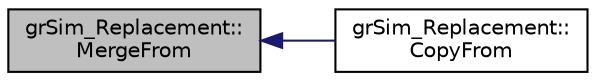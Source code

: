 digraph "grSim_Replacement::MergeFrom"
{
 // INTERACTIVE_SVG=YES
  edge [fontname="Helvetica",fontsize="10",labelfontname="Helvetica",labelfontsize="10"];
  node [fontname="Helvetica",fontsize="10",shape=record];
  rankdir="LR";
  Node1 [label="grSim_Replacement::\lMergeFrom",height=0.2,width=0.4,color="black", fillcolor="grey75", style="filled", fontcolor="black"];
  Node1 -> Node2 [dir="back",color="midnightblue",fontsize="10",style="solid",fontname="Helvetica"];
  Node2 [label="grSim_Replacement::\lCopyFrom",height=0.2,width=0.4,color="black", fillcolor="white", style="filled",URL="$d0/de6/classgr_sim___replacement.html#af73ceba9f891cc27f77279f018a75b49"];
}
